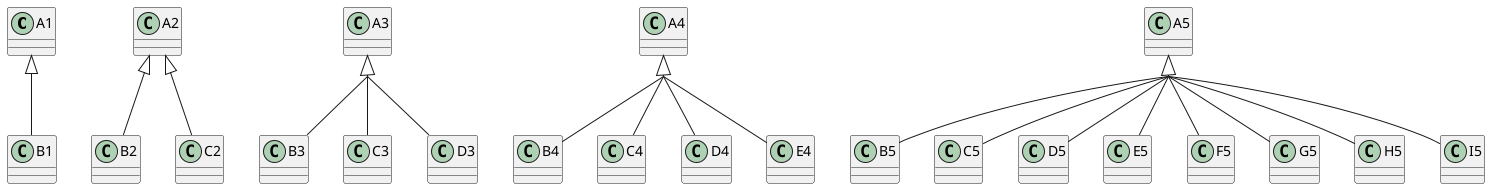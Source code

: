 @startuml

skinparam groupInheritance 3

A1 <|-- B1

A2 <|-- B2
A2 <|-- C2

A3 <|-- B3
A3 <|-- C3
A3 <|-- D3

A4 <|-- B4
A4 <|-- C4
A4 <|-- D4
A4 <|-- E4

A5 <|-- B5
A5 <|-- C5
A5 <|-- D5
A5 <|-- E5
A5 <|-- F5
A5 <|-- G5
A5 <|-- H5
A5 <|-- I5

@enduml